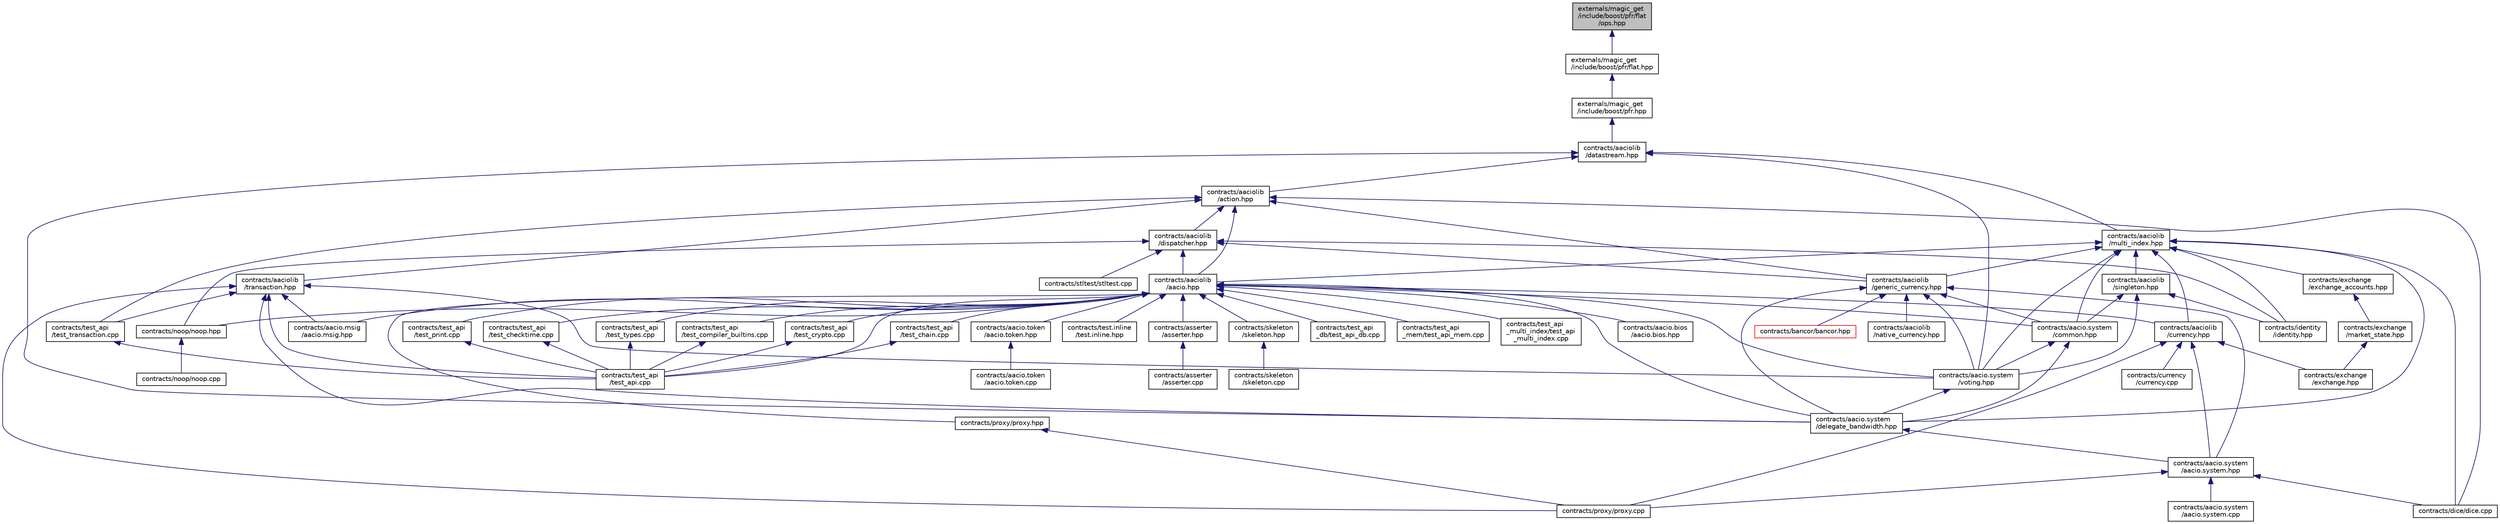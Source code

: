 digraph "externals/magic_get/include/boost/pfr/flat/ops.hpp"
{
  edge [fontname="Helvetica",fontsize="10",labelfontname="Helvetica",labelfontsize="10"];
  node [fontname="Helvetica",fontsize="10",shape=record];
  Node26 [label="externals/magic_get\l/include/boost/pfr/flat\l/ops.hpp",height=0.2,width=0.4,color="black", fillcolor="grey75", style="filled", fontcolor="black"];
  Node26 -> Node27 [dir="back",color="midnightblue",fontsize="10",style="solid"];
  Node27 [label="externals/magic_get\l/include/boost/pfr/flat.hpp",height=0.2,width=0.4,color="black", fillcolor="white", style="filled",URL="$externals_2magic__get_2include_2boost_2pfr_2flat_8hpp.html"];
  Node27 -> Node28 [dir="back",color="midnightblue",fontsize="10",style="solid"];
  Node28 [label="externals/magic_get\l/include/boost/pfr.hpp",height=0.2,width=0.4,color="black", fillcolor="white", style="filled",URL="$pfr_8hpp.html"];
  Node28 -> Node29 [dir="back",color="midnightblue",fontsize="10",style="solid"];
  Node29 [label="contracts/aaciolib\l/datastream.hpp",height=0.2,width=0.4,color="black", fillcolor="white", style="filled",URL="$contracts_2aaciolib_2datastream_8hpp_source.html"];
  Node29 -> Node30 [dir="back",color="midnightblue",fontsize="10",style="solid"];
  Node30 [label="contracts/aacio.system\l/voting.hpp",height=0.2,width=0.4,color="black", fillcolor="white", style="filled",URL="$voting_8hpp.html"];
  Node30 -> Node31 [dir="back",color="midnightblue",fontsize="10",style="solid"];
  Node31 [label="contracts/aacio.system\l/delegate_bandwidth.hpp",height=0.2,width=0.4,color="black", fillcolor="white", style="filled",URL="$delegate__bandwidth_8hpp.html"];
  Node31 -> Node32 [dir="back",color="midnightblue",fontsize="10",style="solid"];
  Node32 [label="contracts/aacio.system\l/aacio.system.hpp",height=0.2,width=0.4,color="black", fillcolor="white", style="filled",URL="$aacio_8system_8hpp.html"];
  Node32 -> Node33 [dir="back",color="midnightblue",fontsize="10",style="solid"];
  Node33 [label="contracts/aacio.system\l/aacio.system.cpp",height=0.2,width=0.4,color="black", fillcolor="white", style="filled",URL="$aacio_8system_8cpp.html"];
  Node32 -> Node34 [dir="back",color="midnightblue",fontsize="10",style="solid"];
  Node34 [label="contracts/dice/dice.cpp",height=0.2,width=0.4,color="black", fillcolor="white", style="filled",URL="$dice_8cpp.html"];
  Node32 -> Node35 [dir="back",color="midnightblue",fontsize="10",style="solid"];
  Node35 [label="contracts/proxy/proxy.cpp",height=0.2,width=0.4,color="black", fillcolor="white", style="filled",URL="$proxy_8cpp.html"];
  Node29 -> Node31 [dir="back",color="midnightblue",fontsize="10",style="solid"];
  Node29 -> Node36 [dir="back",color="midnightblue",fontsize="10",style="solid"];
  Node36 [label="contracts/aaciolib\l/action.hpp",height=0.2,width=0.4,color="black", fillcolor="white", style="filled",URL="$action_8hpp.html"];
  Node36 -> Node37 [dir="back",color="midnightblue",fontsize="10",style="solid"];
  Node37 [label="contracts/aaciolib\l/aacio.hpp",height=0.2,width=0.4,color="black", fillcolor="white", style="filled",URL="$aacio_8hpp.html"];
  Node37 -> Node38 [dir="back",color="midnightblue",fontsize="10",style="solid"];
  Node38 [label="contracts/aacio.bios\l/aacio.bios.hpp",height=0.2,width=0.4,color="black", fillcolor="white", style="filled",URL="$aacio_8bios_8hpp_source.html"];
  Node37 -> Node39 [dir="back",color="midnightblue",fontsize="10",style="solid"];
  Node39 [label="contracts/aacio.msig\l/aacio.msig.hpp",height=0.2,width=0.4,color="black", fillcolor="white", style="filled",URL="$aacio_8msig_8hpp_source.html"];
  Node37 -> Node40 [dir="back",color="midnightblue",fontsize="10",style="solid"];
  Node40 [label="contracts/aacio.system\l/common.hpp",height=0.2,width=0.4,color="black", fillcolor="white", style="filled",URL="$contracts_2aacio_8system_2common_8hpp_source.html"];
  Node40 -> Node31 [dir="back",color="midnightblue",fontsize="10",style="solid"];
  Node40 -> Node30 [dir="back",color="midnightblue",fontsize="10",style="solid"];
  Node37 -> Node30 [dir="back",color="midnightblue",fontsize="10",style="solid"];
  Node37 -> Node31 [dir="back",color="midnightblue",fontsize="10",style="solid"];
  Node37 -> Node41 [dir="back",color="midnightblue",fontsize="10",style="solid"];
  Node41 [label="contracts/aacio.token\l/aacio.token.hpp",height=0.2,width=0.4,color="black", fillcolor="white", style="filled",URL="$aacio_8token_8hpp.html"];
  Node41 -> Node42 [dir="back",color="midnightblue",fontsize="10",style="solid"];
  Node42 [label="contracts/aacio.token\l/aacio.token.cpp",height=0.2,width=0.4,color="black", fillcolor="white", style="filled",URL="$aacio_8token_8cpp.html"];
  Node37 -> Node43 [dir="back",color="midnightblue",fontsize="10",style="solid"];
  Node43 [label="contracts/aaciolib\l/currency.hpp",height=0.2,width=0.4,color="black", fillcolor="white", style="filled",URL="$currency_8hpp_source.html"];
  Node43 -> Node32 [dir="back",color="midnightblue",fontsize="10",style="solid"];
  Node43 -> Node44 [dir="back",color="midnightblue",fontsize="10",style="solid"];
  Node44 [label="contracts/currency\l/currency.cpp",height=0.2,width=0.4,color="black", fillcolor="white", style="filled",URL="$currency_8cpp.html"];
  Node43 -> Node45 [dir="back",color="midnightblue",fontsize="10",style="solid"];
  Node45 [label="contracts/exchange\l/exchange.hpp",height=0.2,width=0.4,color="black", fillcolor="white", style="filled",URL="$exchange_8hpp_source.html"];
  Node43 -> Node35 [dir="back",color="midnightblue",fontsize="10",style="solid"];
  Node37 -> Node46 [dir="back",color="midnightblue",fontsize="10",style="solid"];
  Node46 [label="contracts/asserter\l/asserter.hpp",height=0.2,width=0.4,color="black", fillcolor="white", style="filled",URL="$asserter_8hpp.html"];
  Node46 -> Node47 [dir="back",color="midnightblue",fontsize="10",style="solid"];
  Node47 [label="contracts/asserter\l/asserter.cpp",height=0.2,width=0.4,color="black", fillcolor="white", style="filled",URL="$asserter_8cpp.html"];
  Node37 -> Node48 [dir="back",color="midnightblue",fontsize="10",style="solid"];
  Node48 [label="contracts/noop/noop.hpp",height=0.2,width=0.4,color="black", fillcolor="white", style="filled",URL="$noop_8hpp.html"];
  Node48 -> Node49 [dir="back",color="midnightblue",fontsize="10",style="solid"];
  Node49 [label="contracts/noop/noop.cpp",height=0.2,width=0.4,color="black", fillcolor="white", style="filled",URL="$noop_8cpp.html"];
  Node37 -> Node50 [dir="back",color="midnightblue",fontsize="10",style="solid"];
  Node50 [label="contracts/proxy/proxy.hpp",height=0.2,width=0.4,color="black", fillcolor="white", style="filled",URL="$proxy_8hpp.html"];
  Node50 -> Node35 [dir="back",color="midnightblue",fontsize="10",style="solid"];
  Node37 -> Node51 [dir="back",color="midnightblue",fontsize="10",style="solid"];
  Node51 [label="contracts/skeleton\l/skeleton.hpp",height=0.2,width=0.4,color="black", fillcolor="white", style="filled",URL="$skeleton_8hpp.html"];
  Node51 -> Node52 [dir="back",color="midnightblue",fontsize="10",style="solid"];
  Node52 [label="contracts/skeleton\l/skeleton.cpp",height=0.2,width=0.4,color="black", fillcolor="white", style="filled",URL="$skeleton_8cpp.html"];
  Node37 -> Node53 [dir="back",color="midnightblue",fontsize="10",style="solid"];
  Node53 [label="contracts/test.inline\l/test.inline.hpp",height=0.2,width=0.4,color="black", fillcolor="white", style="filled",URL="$test_8inline_8hpp_source.html"];
  Node37 -> Node54 [dir="back",color="midnightblue",fontsize="10",style="solid"];
  Node54 [label="contracts/test_api\l/test_api.cpp",height=0.2,width=0.4,color="black", fillcolor="white", style="filled",URL="$test__api_8cpp.html"];
  Node37 -> Node55 [dir="back",color="midnightblue",fontsize="10",style="solid"];
  Node55 [label="contracts/test_api\l/test_print.cpp",height=0.2,width=0.4,color="black", fillcolor="white", style="filled",URL="$test__print_8cpp.html"];
  Node55 -> Node54 [dir="back",color="midnightblue",fontsize="10",style="solid"];
  Node37 -> Node56 [dir="back",color="midnightblue",fontsize="10",style="solid"];
  Node56 [label="contracts/test_api\l/test_types.cpp",height=0.2,width=0.4,color="black", fillcolor="white", style="filled",URL="$test__types_8cpp.html"];
  Node56 -> Node54 [dir="back",color="midnightblue",fontsize="10",style="solid"];
  Node37 -> Node57 [dir="back",color="midnightblue",fontsize="10",style="solid"];
  Node57 [label="contracts/test_api\l/test_compiler_builtins.cpp",height=0.2,width=0.4,color="black", fillcolor="white", style="filled",URL="$test__compiler__builtins_8cpp.html"];
  Node57 -> Node54 [dir="back",color="midnightblue",fontsize="10",style="solid"];
  Node37 -> Node58 [dir="back",color="midnightblue",fontsize="10",style="solid"];
  Node58 [label="contracts/test_api\l/test_crypto.cpp",height=0.2,width=0.4,color="black", fillcolor="white", style="filled",URL="$test__crypto_8cpp.html"];
  Node58 -> Node54 [dir="back",color="midnightblue",fontsize="10",style="solid"];
  Node37 -> Node59 [dir="back",color="midnightblue",fontsize="10",style="solid"];
  Node59 [label="contracts/test_api\l/test_chain.cpp",height=0.2,width=0.4,color="black", fillcolor="white", style="filled",URL="$test__chain_8cpp.html"];
  Node59 -> Node54 [dir="back",color="midnightblue",fontsize="10",style="solid"];
  Node37 -> Node60 [dir="back",color="midnightblue",fontsize="10",style="solid"];
  Node60 [label="contracts/test_api\l/test_checktime.cpp",height=0.2,width=0.4,color="black", fillcolor="white", style="filled",URL="$test__checktime_8cpp.html"];
  Node60 -> Node54 [dir="back",color="midnightblue",fontsize="10",style="solid"];
  Node37 -> Node61 [dir="back",color="midnightblue",fontsize="10",style="solid"];
  Node61 [label="contracts/test_api\l_db/test_api_db.cpp",height=0.2,width=0.4,color="black", fillcolor="white", style="filled",URL="$test__api__db_8cpp.html"];
  Node37 -> Node62 [dir="back",color="midnightblue",fontsize="10",style="solid"];
  Node62 [label="contracts/test_api\l_mem/test_api_mem.cpp",height=0.2,width=0.4,color="black", fillcolor="white", style="filled",URL="$test__api__mem_8cpp.html"];
  Node37 -> Node63 [dir="back",color="midnightblue",fontsize="10",style="solid"];
  Node63 [label="contracts/test_api\l_multi_index/test_api\l_multi_index.cpp",height=0.2,width=0.4,color="black", fillcolor="white", style="filled",URL="$test__api__multi__index_8cpp.html"];
  Node36 -> Node64 [dir="back",color="midnightblue",fontsize="10",style="solid"];
  Node64 [label="contracts/aaciolib\l/dispatcher.hpp",height=0.2,width=0.4,color="black", fillcolor="white", style="filled",URL="$dispatcher_8hpp_source.html"];
  Node64 -> Node37 [dir="back",color="midnightblue",fontsize="10",style="solid"];
  Node64 -> Node65 [dir="back",color="midnightblue",fontsize="10",style="solid"];
  Node65 [label="contracts/aaciolib\l/generic_currency.hpp",height=0.2,width=0.4,color="black", fillcolor="white", style="filled",URL="$generic__currency_8hpp_source.html"];
  Node65 -> Node40 [dir="back",color="midnightblue",fontsize="10",style="solid"];
  Node65 -> Node30 [dir="back",color="midnightblue",fontsize="10",style="solid"];
  Node65 -> Node31 [dir="back",color="midnightblue",fontsize="10",style="solid"];
  Node65 -> Node32 [dir="back",color="midnightblue",fontsize="10",style="solid"];
  Node65 -> Node66 [dir="back",color="midnightblue",fontsize="10",style="solid"];
  Node66 [label="contracts/aaciolib\l/native_currency.hpp",height=0.2,width=0.4,color="black", fillcolor="white", style="filled",URL="$native__currency_8hpp_source.html"];
  Node65 -> Node67 [dir="back",color="midnightblue",fontsize="10",style="solid"];
  Node67 [label="contracts/bancor/bancor.hpp",height=0.2,width=0.4,color="red", fillcolor="white", style="filled",URL="$bancor_8hpp.html"];
  Node64 -> Node69 [dir="back",color="midnightblue",fontsize="10",style="solid"];
  Node69 [label="contracts/identity\l/identity.hpp",height=0.2,width=0.4,color="black", fillcolor="white", style="filled",URL="$identity_8hpp_source.html"];
  Node64 -> Node48 [dir="back",color="midnightblue",fontsize="10",style="solid"];
  Node64 -> Node70 [dir="back",color="midnightblue",fontsize="10",style="solid"];
  Node70 [label="contracts/stltest/stltest.cpp",height=0.2,width=0.4,color="black", fillcolor="white", style="filled",URL="$stltest_8cpp.html"];
  Node36 -> Node65 [dir="back",color="midnightblue",fontsize="10",style="solid"];
  Node36 -> Node71 [dir="back",color="midnightblue",fontsize="10",style="solid"];
  Node71 [label="contracts/aaciolib\l/transaction.hpp",height=0.2,width=0.4,color="black", fillcolor="white", style="filled",URL="$contracts_2aaciolib_2transaction_8hpp.html"];
  Node71 -> Node39 [dir="back",color="midnightblue",fontsize="10",style="solid"];
  Node71 -> Node30 [dir="back",color="midnightblue",fontsize="10",style="solid"];
  Node71 -> Node31 [dir="back",color="midnightblue",fontsize="10",style="solid"];
  Node71 -> Node35 [dir="back",color="midnightblue",fontsize="10",style="solid"];
  Node71 -> Node54 [dir="back",color="midnightblue",fontsize="10",style="solid"];
  Node71 -> Node72 [dir="back",color="midnightblue",fontsize="10",style="solid"];
  Node72 [label="contracts/test_api\l/test_transaction.cpp",height=0.2,width=0.4,color="black", fillcolor="white", style="filled",URL="$test__transaction_8cpp.html"];
  Node72 -> Node54 [dir="back",color="midnightblue",fontsize="10",style="solid"];
  Node36 -> Node34 [dir="back",color="midnightblue",fontsize="10",style="solid"];
  Node36 -> Node72 [dir="back",color="midnightblue",fontsize="10",style="solid"];
  Node29 -> Node73 [dir="back",color="midnightblue",fontsize="10",style="solid"];
  Node73 [label="contracts/aaciolib\l/multi_index.hpp",height=0.2,width=0.4,color="black", fillcolor="white", style="filled",URL="$multi__index_8hpp.html"];
  Node73 -> Node40 [dir="back",color="midnightblue",fontsize="10",style="solid"];
  Node73 -> Node30 [dir="back",color="midnightblue",fontsize="10",style="solid"];
  Node73 -> Node31 [dir="back",color="midnightblue",fontsize="10",style="solid"];
  Node73 -> Node37 [dir="back",color="midnightblue",fontsize="10",style="solid"];
  Node73 -> Node43 [dir="back",color="midnightblue",fontsize="10",style="solid"];
  Node73 -> Node65 [dir="back",color="midnightblue",fontsize="10",style="solid"];
  Node73 -> Node74 [dir="back",color="midnightblue",fontsize="10",style="solid"];
  Node74 [label="contracts/aaciolib\l/singleton.hpp",height=0.2,width=0.4,color="black", fillcolor="white", style="filled",URL="$singleton_8hpp_source.html"];
  Node74 -> Node40 [dir="back",color="midnightblue",fontsize="10",style="solid"];
  Node74 -> Node30 [dir="back",color="midnightblue",fontsize="10",style="solid"];
  Node74 -> Node69 [dir="back",color="midnightblue",fontsize="10",style="solid"];
  Node73 -> Node34 [dir="back",color="midnightblue",fontsize="10",style="solid"];
  Node73 -> Node75 [dir="back",color="midnightblue",fontsize="10",style="solid"];
  Node75 [label="contracts/exchange\l/exchange_accounts.hpp",height=0.2,width=0.4,color="black", fillcolor="white", style="filled",URL="$exchange__accounts_8hpp_source.html"];
  Node75 -> Node76 [dir="back",color="midnightblue",fontsize="10",style="solid"];
  Node76 [label="contracts/exchange\l/market_state.hpp",height=0.2,width=0.4,color="black", fillcolor="white", style="filled",URL="$market__state_8hpp_source.html"];
  Node76 -> Node45 [dir="back",color="midnightblue",fontsize="10",style="solid"];
  Node73 -> Node69 [dir="back",color="midnightblue",fontsize="10",style="solid"];
}
